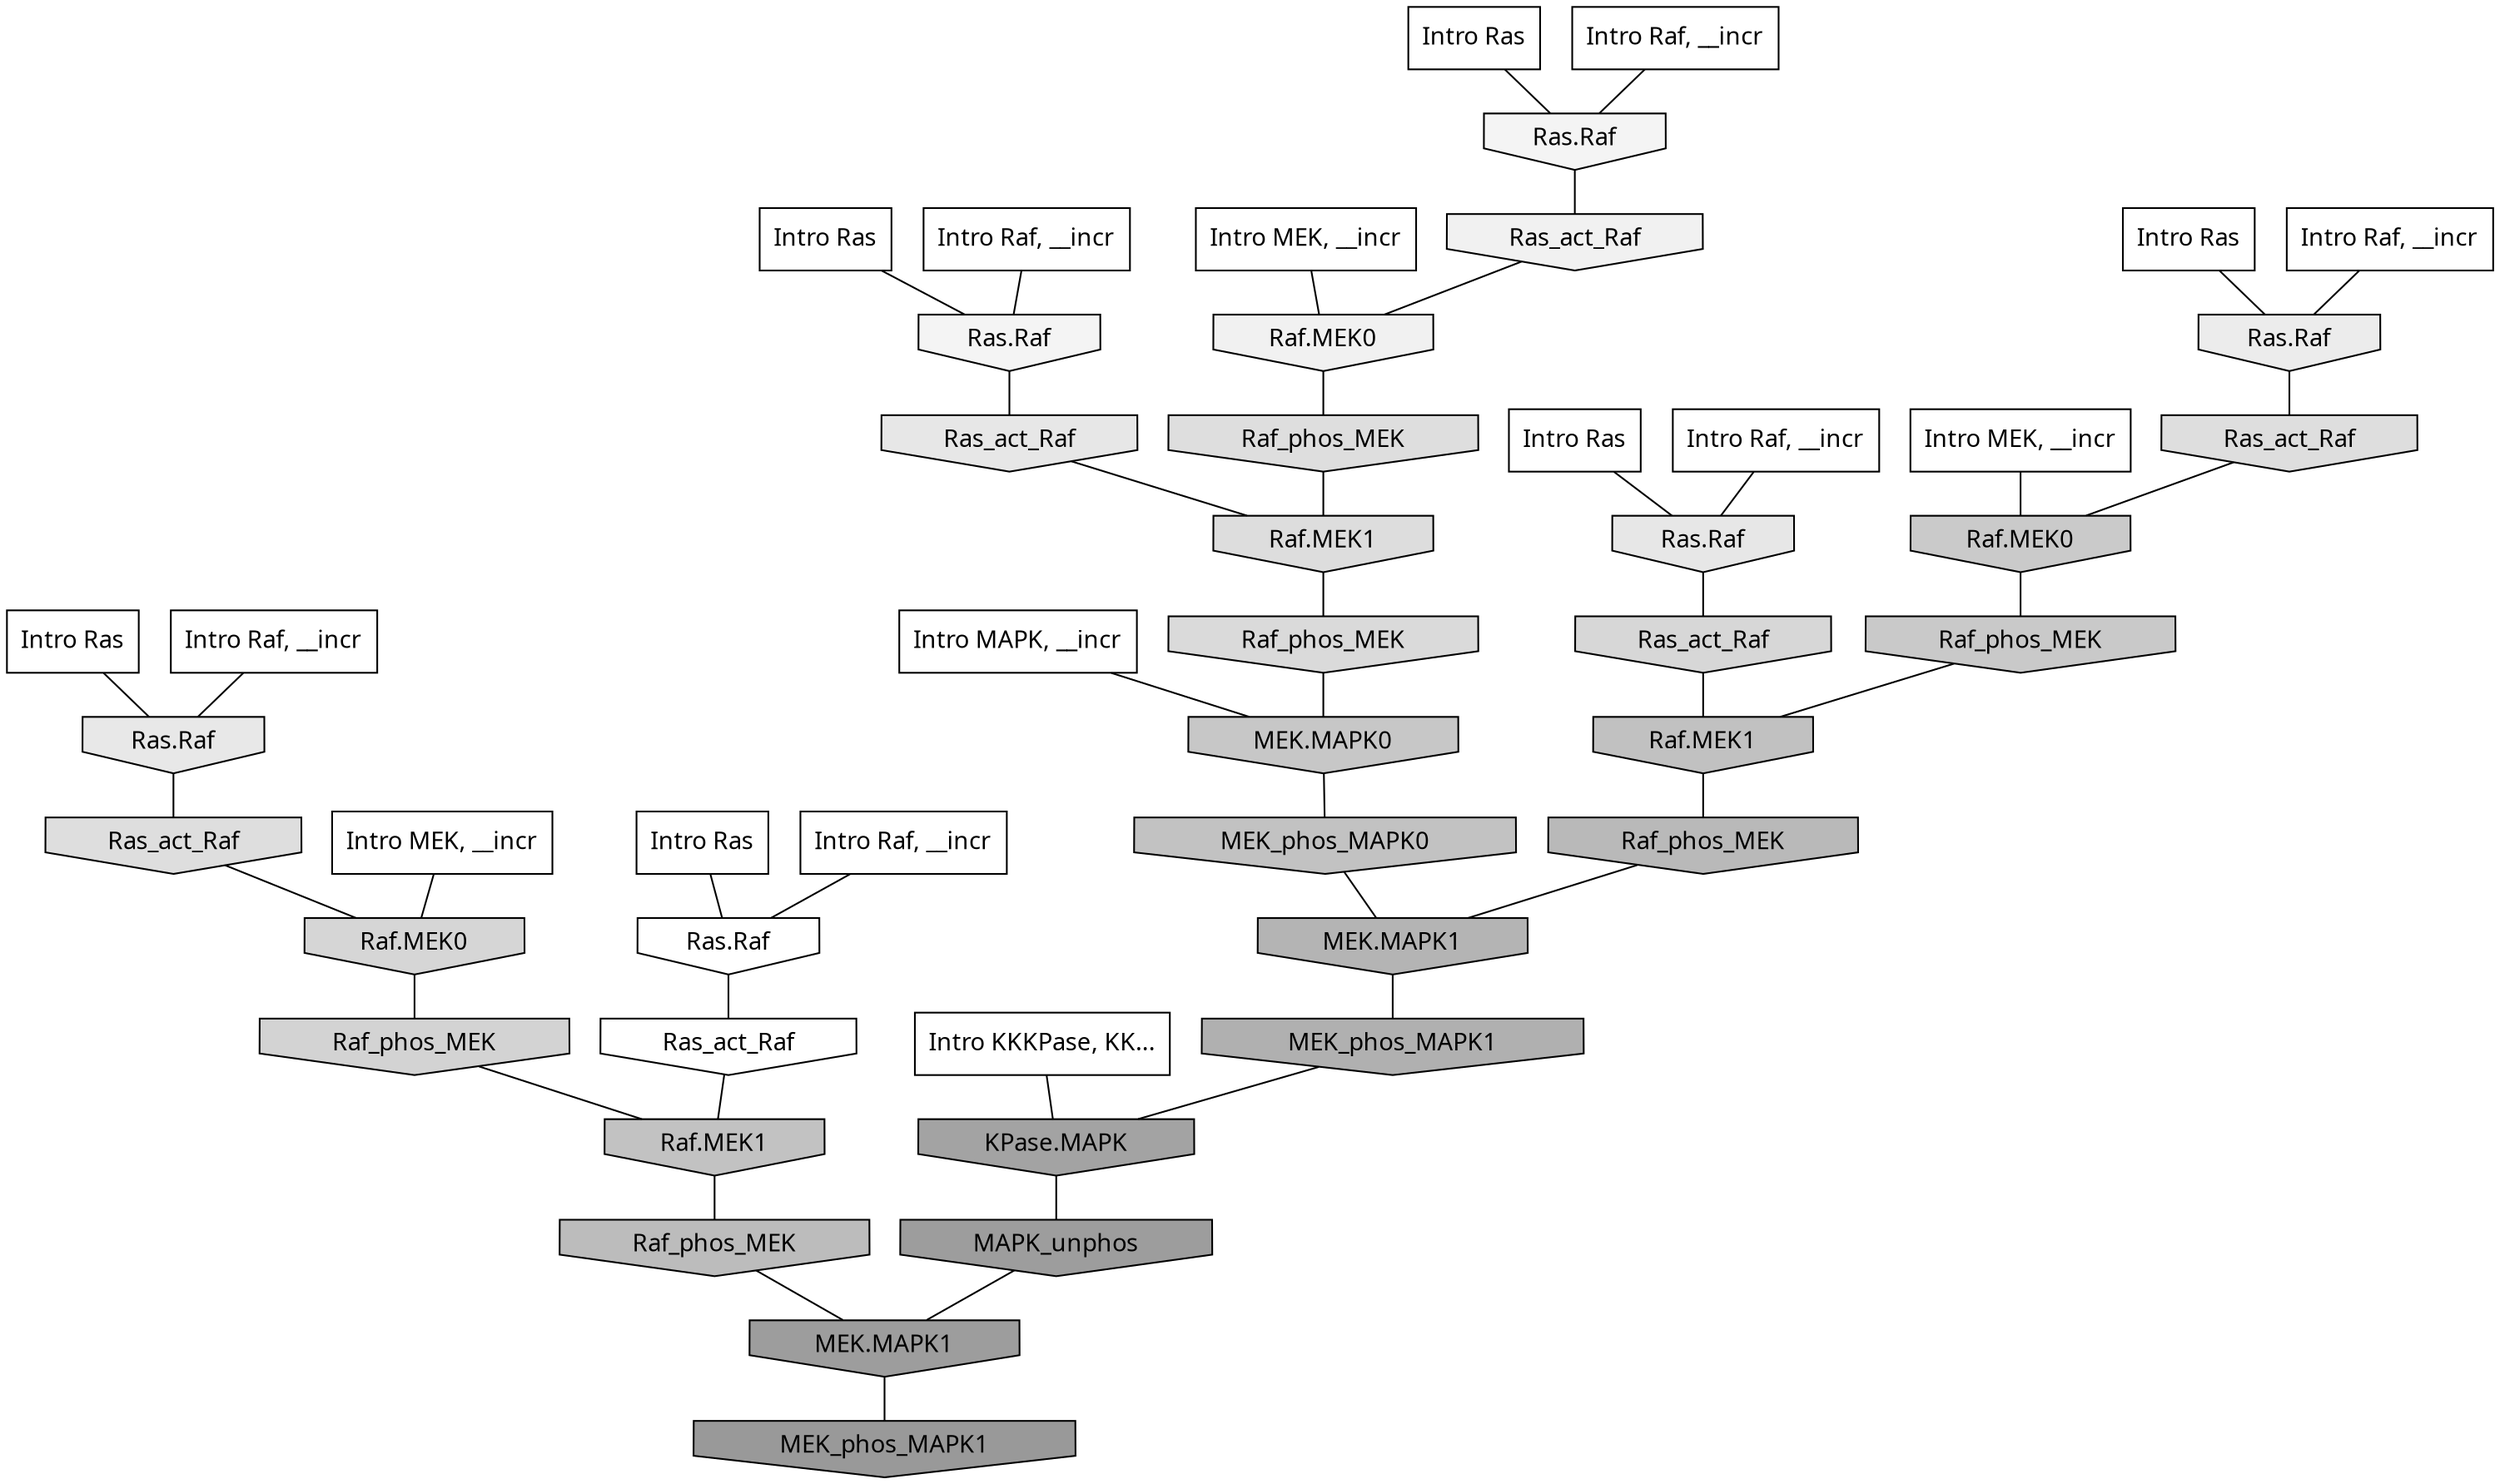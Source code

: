 digraph G{
  rankdir="TB";
  ranksep=0.30;
  node [fontname="CMU Serif"];
  edge [fontname="CMU Serif"];
  
  1 [label="Intro Ras", shape=rectangle, style=filled, fillcolor="0.000 0.000 1.000"]
  
  10 [label="Intro Ras", shape=rectangle, style=filled, fillcolor="0.000 0.000 1.000"]
  
  34 [label="Intro Ras", shape=rectangle, style=filled, fillcolor="0.000 0.000 1.000"]
  
  54 [label="Intro Ras", shape=rectangle, style=filled, fillcolor="0.000 0.000 1.000"]
  
  60 [label="Intro Ras", shape=rectangle, style=filled, fillcolor="0.000 0.000 1.000"]
  
  99 [label="Intro Ras", shape=rectangle, style=filled, fillcolor="0.000 0.000 1.000"]
  
  239 [label="Intro Raf, __incr", shape=rectangle, style=filled, fillcolor="0.000 0.000 1.000"]
  
  462 [label="Intro Raf, __incr", shape=rectangle, style=filled, fillcolor="0.000 0.000 1.000"]
  
  830 [label="Intro Raf, __incr", shape=rectangle, style=filled, fillcolor="0.000 0.000 1.000"]
  
  884 [label="Intro Raf, __incr", shape=rectangle, style=filled, fillcolor="0.000 0.000 1.000"]
  
  905 [label="Intro Raf, __incr", shape=rectangle, style=filled, fillcolor="0.000 0.000 1.000"]
  
  1096 [label="Intro Raf, __incr", shape=rectangle, style=filled, fillcolor="0.000 0.000 1.000"]
  
  1404 [label="Intro MEK, __incr", shape=rectangle, style=filled, fillcolor="0.000 0.000 1.000"]
  
  1450 [label="Intro MEK, __incr", shape=rectangle, style=filled, fillcolor="0.000 0.000 1.000"]
  
  1954 [label="Intro MEK, __incr", shape=rectangle, style=filled, fillcolor="0.000 0.000 1.000"]
  
  2869 [label="Intro MAPK, __incr", shape=rectangle, style=filled, fillcolor="0.000 0.000 1.000"]
  
  3195 [label="Intro KKKPase, KK...", shape=rectangle, style=filled, fillcolor="0.000 0.000 1.000"]
  
  3311 [label="Ras.Raf", shape=invhouse, style=filled, fillcolor="0.000 0.000 0.999"]
  
  3312 [label="Ras_act_Raf", shape=invhouse, style=filled, fillcolor="0.000 0.000 0.999"]
  
  3784 [label="Ras.Raf", shape=invhouse, style=filled, fillcolor="0.000 0.000 0.956"]
  
  3795 [label="Ras.Raf", shape=invhouse, style=filled, fillcolor="0.000 0.000 0.955"]
  
  4050 [label="Ras_act_Raf", shape=invhouse, style=filled, fillcolor="0.000 0.000 0.943"]
  
  4052 [label="Raf.MEK0", shape=invhouse, style=filled, fillcolor="0.000 0.000 0.943"]
  
  4450 [label="Ras.Raf", shape=invhouse, style=filled, fillcolor="0.000 0.000 0.923"]
  
  4758 [label="Ras.Raf", shape=invhouse, style=filled, fillcolor="0.000 0.000 0.908"]
  
  4805 [label="Ras_act_Raf", shape=invhouse, style=filled, fillcolor="0.000 0.000 0.906"]
  
  4844 [label="Ras.Raf", shape=invhouse, style=filled, fillcolor="0.000 0.000 0.905"]
  
  5596 [label="Ras_act_Raf", shape=invhouse, style=filled, fillcolor="0.000 0.000 0.871"]
  
  5631 [label="Raf_phos_MEK", shape=invhouse, style=filled, fillcolor="0.000 0.000 0.870"]
  
  5634 [label="Ras_act_Raf", shape=invhouse, style=filled, fillcolor="0.000 0.000 0.870"]
  
  5796 [label="Raf.MEK1", shape=invhouse, style=filled, fillcolor="0.000 0.000 0.864"]
  
  6038 [label="Raf_phos_MEK", shape=invhouse, style=filled, fillcolor="0.000 0.000 0.854"]
  
  6376 [label="Ras_act_Raf", shape=invhouse, style=filled, fillcolor="0.000 0.000 0.843"]
  
  6618 [label="Raf.MEK0", shape=invhouse, style=filled, fillcolor="0.000 0.000 0.836"]
  
  6997 [label="Raf_phos_MEK", shape=invhouse, style=filled, fillcolor="0.000 0.000 0.825"]
  
  8467 [label="Raf.MEK0", shape=invhouse, style=filled, fillcolor="0.000 0.000 0.792"]
  
  8733 [label="Raf_phos_MEK", shape=invhouse, style=filled, fillcolor="0.000 0.000 0.786"]
  
  9024 [label="MEK.MAPK0", shape=invhouse, style=filled, fillcolor="0.000 0.000 0.779"]
  
  10223 [label="MEK_phos_MAPK0", shape=invhouse, style=filled, fillcolor="0.000 0.000 0.760"]
  
  10308 [label="Raf.MEK1", shape=invhouse, style=filled, fillcolor="0.000 0.000 0.759"]
  
  10482 [label="Raf.MEK1", shape=invhouse, style=filled, fillcolor="0.000 0.000 0.756"]
  
  11750 [label="Raf_phos_MEK", shape=invhouse, style=filled, fillcolor="0.000 0.000 0.738"]
  
  12859 [label="Raf_phos_MEK", shape=invhouse, style=filled, fillcolor="0.000 0.000 0.725"]
  
  14852 [label="MEK.MAPK1", shape=invhouse, style=filled, fillcolor="0.000 0.000 0.704"]
  
  15797 [label="MEK_phos_MAPK1", shape=invhouse, style=filled, fillcolor="0.000 0.000 0.691"]
  
  18197 [label="KPase.MAPK", shape=invhouse, style=filled, fillcolor="0.000 0.000 0.639"]
  
  18930 [label="MAPK_unphos", shape=invhouse, style=filled, fillcolor="0.000 0.000 0.616"]
  
  18932 [label="MEK.MAPK1", shape=invhouse, style=filled, fillcolor="0.000 0.000 0.615"]
  
  19389 [label="MEK_phos_MAPK1", shape=invhouse, style=filled, fillcolor="0.000 0.000 0.600"]
  
  
  18932 -> 19389 [dir=none, color="0.000 0.000 0.000"] 
  18930 -> 18932 [dir=none, color="0.000 0.000 0.000"] 
  18197 -> 18930 [dir=none, color="0.000 0.000 0.000"] 
  15797 -> 18197 [dir=none, color="0.000 0.000 0.000"] 
  14852 -> 15797 [dir=none, color="0.000 0.000 0.000"] 
  12859 -> 14852 [dir=none, color="0.000 0.000 0.000"] 
  11750 -> 18932 [dir=none, color="0.000 0.000 0.000"] 
  10482 -> 12859 [dir=none, color="0.000 0.000 0.000"] 
  10308 -> 11750 [dir=none, color="0.000 0.000 0.000"] 
  10223 -> 14852 [dir=none, color="0.000 0.000 0.000"] 
  9024 -> 10223 [dir=none, color="0.000 0.000 0.000"] 
  8733 -> 10482 [dir=none, color="0.000 0.000 0.000"] 
  8467 -> 8733 [dir=none, color="0.000 0.000 0.000"] 
  6997 -> 10308 [dir=none, color="0.000 0.000 0.000"] 
  6618 -> 6997 [dir=none, color="0.000 0.000 0.000"] 
  6376 -> 10482 [dir=none, color="0.000 0.000 0.000"] 
  6038 -> 9024 [dir=none, color="0.000 0.000 0.000"] 
  5796 -> 6038 [dir=none, color="0.000 0.000 0.000"] 
  5634 -> 6618 [dir=none, color="0.000 0.000 0.000"] 
  5631 -> 5796 [dir=none, color="0.000 0.000 0.000"] 
  5596 -> 8467 [dir=none, color="0.000 0.000 0.000"] 
  4844 -> 6376 [dir=none, color="0.000 0.000 0.000"] 
  4805 -> 5796 [dir=none, color="0.000 0.000 0.000"] 
  4758 -> 5634 [dir=none, color="0.000 0.000 0.000"] 
  4450 -> 5596 [dir=none, color="0.000 0.000 0.000"] 
  4052 -> 5631 [dir=none, color="0.000 0.000 0.000"] 
  4050 -> 4052 [dir=none, color="0.000 0.000 0.000"] 
  3795 -> 4805 [dir=none, color="0.000 0.000 0.000"] 
  3784 -> 4050 [dir=none, color="0.000 0.000 0.000"] 
  3312 -> 10308 [dir=none, color="0.000 0.000 0.000"] 
  3311 -> 3312 [dir=none, color="0.000 0.000 0.000"] 
  3195 -> 18197 [dir=none, color="0.000 0.000 0.000"] 
  2869 -> 9024 [dir=none, color="0.000 0.000 0.000"] 
  1954 -> 6618 [dir=none, color="0.000 0.000 0.000"] 
  1450 -> 8467 [dir=none, color="0.000 0.000 0.000"] 
  1404 -> 4052 [dir=none, color="0.000 0.000 0.000"] 
  1096 -> 4758 [dir=none, color="0.000 0.000 0.000"] 
  905 -> 3795 [dir=none, color="0.000 0.000 0.000"] 
  884 -> 4450 [dir=none, color="0.000 0.000 0.000"] 
  830 -> 3784 [dir=none, color="0.000 0.000 0.000"] 
  462 -> 3311 [dir=none, color="0.000 0.000 0.000"] 
  239 -> 4844 [dir=none, color="0.000 0.000 0.000"] 
  99 -> 3311 [dir=none, color="0.000 0.000 0.000"] 
  60 -> 3784 [dir=none, color="0.000 0.000 0.000"] 
  54 -> 4844 [dir=none, color="0.000 0.000 0.000"] 
  34 -> 3795 [dir=none, color="0.000 0.000 0.000"] 
  10 -> 4450 [dir=none, color="0.000 0.000 0.000"] 
  1 -> 4758 [dir=none, color="0.000 0.000 0.000"] 
  
  }
